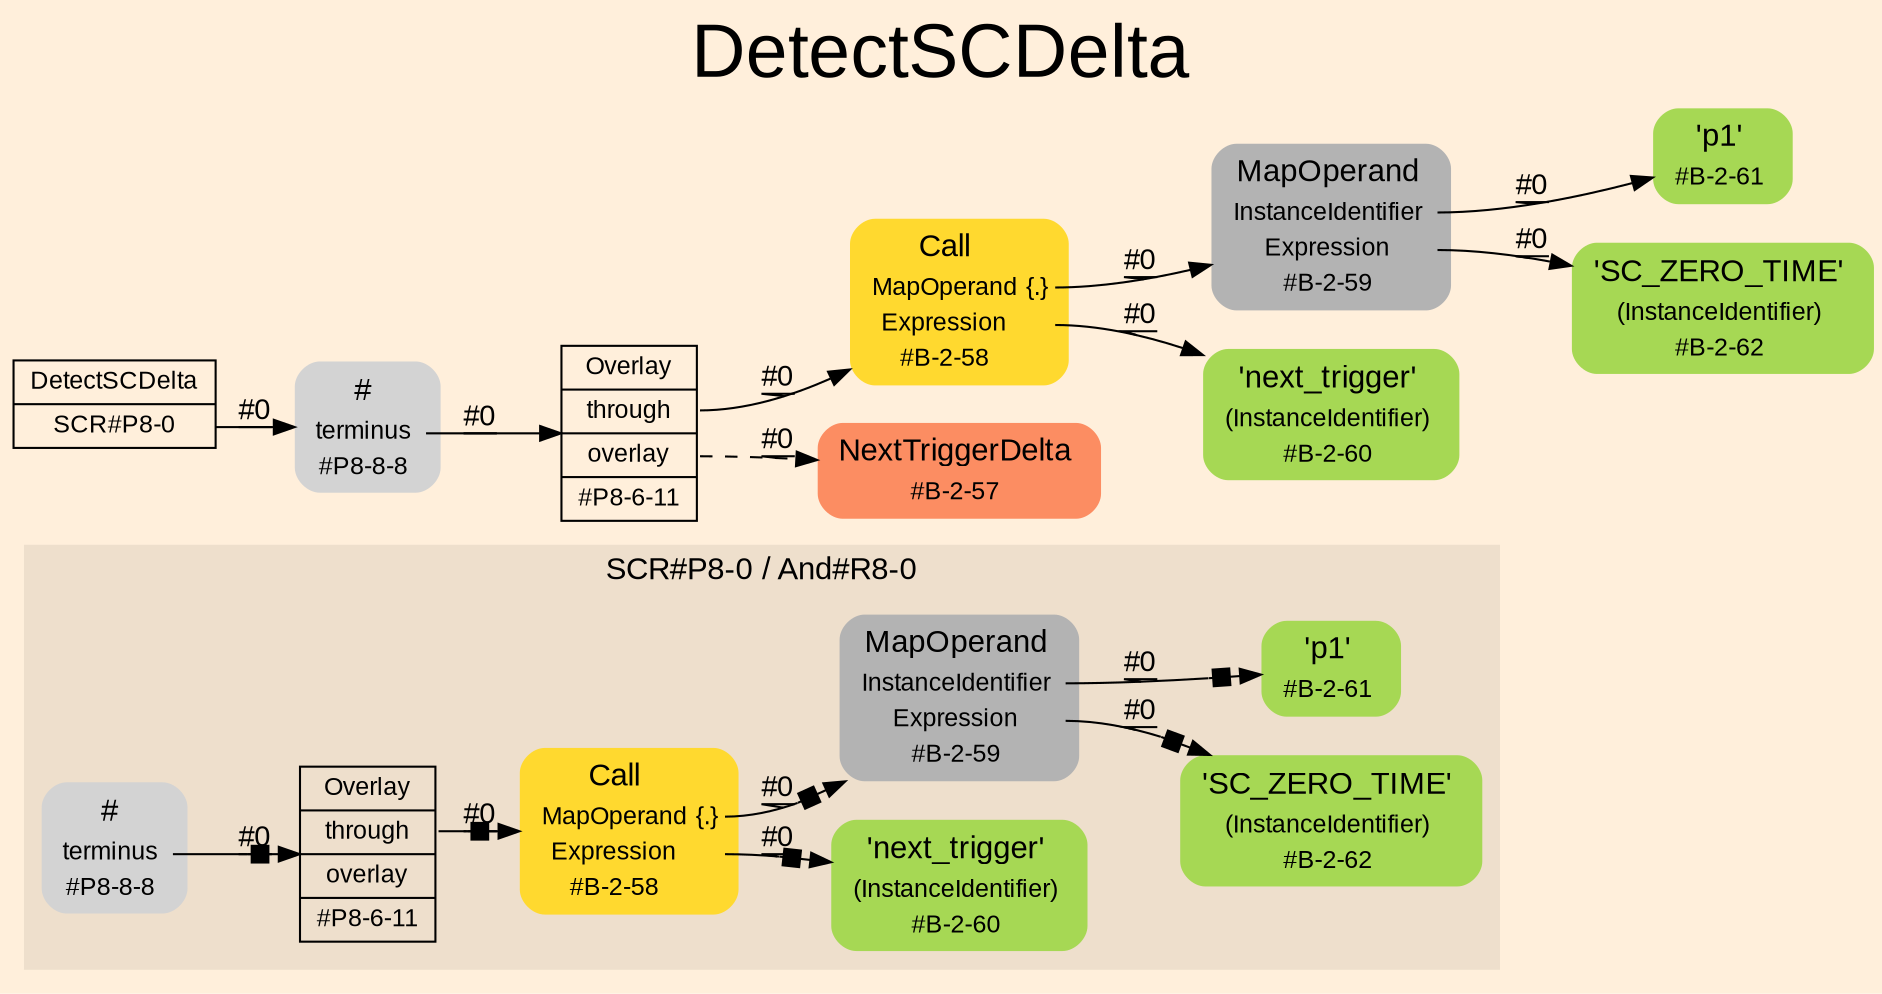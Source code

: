 digraph "DetectSCDelta" {
label = "DetectSCDelta"
labelloc = t
fontsize = "36"
graph [
    rankdir = "LR"
    ranksep = 0.3
    bgcolor = antiquewhite1
    color = black
    fontcolor = black
    fontname = "Arial"
];
node [
    fontname = "Arial"
];
edge [
    fontname = "Arial"
];

// -------------------- figure And#R8-0 --------------------
// -------- region And#R8-0 ----------
subgraph "clusterAnd#R8-0" {
    label = "SCR#P8-0 / And#R8-0"
    style = "filled"
    color = antiquewhite2
    fontsize = "15"
    "And#R8-0/#B-2-58" [
        // -------- block And#R8-0/#B-2-58 ----------
        shape = "plaintext"
        fillcolor = "/set28/6"
        label = <<TABLE BORDER="0" CELLBORDER="0" CELLSPACING="0">
         <TR><TD><FONT POINT-SIZE="15.0">Call</FONT></TD><TD></TD></TR>
         <TR><TD>MapOperand</TD><TD PORT="port0">{.}</TD></TR>
         <TR><TD>Expression</TD><TD PORT="port1"></TD></TR>
         <TR><TD>#B-2-58</TD><TD PORT="port2"></TD></TR>
        </TABLE>>
        style = "rounded,filled"
        fontsize = "12"
    ];
    
    "And#R8-0/#B-2-59" [
        // -------- block And#R8-0/#B-2-59 ----------
        shape = "plaintext"
        fillcolor = "/set28/8"
        label = <<TABLE BORDER="0" CELLBORDER="0" CELLSPACING="0">
         <TR><TD><FONT POINT-SIZE="15.0">MapOperand</FONT></TD><TD></TD></TR>
         <TR><TD>InstanceIdentifier</TD><TD PORT="port0"></TD></TR>
         <TR><TD>Expression</TD><TD PORT="port1"></TD></TR>
         <TR><TD>#B-2-59</TD><TD PORT="port2"></TD></TR>
        </TABLE>>
        style = "rounded,filled"
        fontsize = "12"
    ];
    
    "And#R8-0/#B-2-60" [
        // -------- block And#R8-0/#B-2-60 ----------
        shape = "plaintext"
        fillcolor = "/set28/5"
        label = <<TABLE BORDER="0" CELLBORDER="0" CELLSPACING="0">
         <TR><TD><FONT POINT-SIZE="15.0">'next_trigger'</FONT></TD><TD></TD></TR>
         <TR><TD>(InstanceIdentifier)</TD><TD PORT="port0"></TD></TR>
         <TR><TD>#B-2-60</TD><TD PORT="port1"></TD></TR>
        </TABLE>>
        style = "rounded,filled"
        fontsize = "12"
    ];
    
    "And#R8-0/#B-2-61" [
        // -------- block And#R8-0/#B-2-61 ----------
        shape = "plaintext"
        fillcolor = "/set28/5"
        label = <<TABLE BORDER="0" CELLBORDER="0" CELLSPACING="0">
         <TR><TD><FONT POINT-SIZE="15.0">'p1'</FONT></TD><TD></TD></TR>
         <TR><TD>#B-2-61</TD><TD PORT="port0"></TD></TR>
        </TABLE>>
        style = "rounded,filled"
        fontsize = "12"
    ];
    
    "And#R8-0/#B-2-62" [
        // -------- block And#R8-0/#B-2-62 ----------
        shape = "plaintext"
        fillcolor = "/set28/5"
        label = <<TABLE BORDER="0" CELLBORDER="0" CELLSPACING="0">
         <TR><TD><FONT POINT-SIZE="15.0">'SC_ZERO_TIME'</FONT></TD><TD></TD></TR>
         <TR><TD>(InstanceIdentifier)</TD><TD PORT="port0"></TD></TR>
         <TR><TD>#B-2-62</TD><TD PORT="port1"></TD></TR>
        </TABLE>>
        style = "rounded,filled"
        fontsize = "12"
    ];
    
    "And#R8-0/#P8-6-11" [
        // -------- block And#R8-0/#P8-6-11 ----------
        shape = "record"
        fillcolor = antiquewhite2
        label = "<fixed> Overlay | <port0> through | <port1> overlay | <port2> #P8-6-11"
        style = "filled"
        fontsize = "12"
        color = black
        fontcolor = black
    ];
    
    "And#R8-0/#P8-8-8" [
        // -------- block And#R8-0/#P8-8-8 ----------
        shape = "plaintext"
        label = <<TABLE BORDER="0" CELLBORDER="0" CELLSPACING="0">
         <TR><TD><FONT POINT-SIZE="15.0">#</FONT></TD><TD></TD></TR>
         <TR><TD>terminus</TD><TD PORT="port0"></TD></TR>
         <TR><TD>#P8-8-8</TD><TD PORT="port1"></TD></TR>
        </TABLE>>
        style = "rounded,filled"
        fontsize = "12"
    ];
    
}

"And#R8-0/#B-2-58":port0 -> "And#R8-0/#B-2-59" [
    arrowhead="normalnonebox"
    label = "#0"
    decorate = true
    color = black
    fontcolor = black
];

"And#R8-0/#B-2-58":port1 -> "And#R8-0/#B-2-60" [
    arrowhead="normalnonebox"
    label = "#0"
    decorate = true
    color = black
    fontcolor = black
];

"And#R8-0/#B-2-59":port0 -> "And#R8-0/#B-2-61" [
    arrowhead="normalnonebox"
    label = "#0"
    decorate = true
    color = black
    fontcolor = black
];

"And#R8-0/#B-2-59":port1 -> "And#R8-0/#B-2-62" [
    arrowhead="normalnonebox"
    label = "#0"
    decorate = true
    color = black
    fontcolor = black
];

"And#R8-0/#P8-6-11":port0 -> "And#R8-0/#B-2-58" [
    arrowhead="normalnonebox"
    label = "#0"
    decorate = true
    color = black
    fontcolor = black
];

"And#R8-0/#P8-8-8":port0 -> "And#R8-0/#P8-6-11" [
    arrowhead="normalnonebox"
    label = "#0"
    decorate = true
    color = black
    fontcolor = black
];


// -------------------- transformation figure --------------------
"CR#P8-0" [
    // -------- block CR#P8-0 ----------
    shape = "record"
    fillcolor = antiquewhite1
    label = "<fixed> DetectSCDelta | <port0> SCR#P8-0"
    style = "filled"
    fontsize = "12"
    color = black
    fontcolor = black
];

"#P8-8-8" [
    // -------- block #P8-8-8 ----------
    shape = "plaintext"
    label = <<TABLE BORDER="0" CELLBORDER="0" CELLSPACING="0">
     <TR><TD><FONT POINT-SIZE="15.0">#</FONT></TD><TD></TD></TR>
     <TR><TD>terminus</TD><TD PORT="port0"></TD></TR>
     <TR><TD>#P8-8-8</TD><TD PORT="port1"></TD></TR>
    </TABLE>>
    style = "rounded,filled"
    fontsize = "12"
];

"#P8-6-11" [
    // -------- block #P8-6-11 ----------
    shape = "record"
    fillcolor = antiquewhite1
    label = "<fixed> Overlay | <port0> through | <port1> overlay | <port2> #P8-6-11"
    style = "filled"
    fontsize = "12"
    color = black
    fontcolor = black
];

"#B-2-58" [
    // -------- block #B-2-58 ----------
    shape = "plaintext"
    fillcolor = "/set28/6"
    label = <<TABLE BORDER="0" CELLBORDER="0" CELLSPACING="0">
     <TR><TD><FONT POINT-SIZE="15.0">Call</FONT></TD><TD></TD></TR>
     <TR><TD>MapOperand</TD><TD PORT="port0">{.}</TD></TR>
     <TR><TD>Expression</TD><TD PORT="port1"></TD></TR>
     <TR><TD>#B-2-58</TD><TD PORT="port2"></TD></TR>
    </TABLE>>
    style = "rounded,filled"
    fontsize = "12"
];

"#B-2-59" [
    // -------- block #B-2-59 ----------
    shape = "plaintext"
    fillcolor = "/set28/8"
    label = <<TABLE BORDER="0" CELLBORDER="0" CELLSPACING="0">
     <TR><TD><FONT POINT-SIZE="15.0">MapOperand</FONT></TD><TD></TD></TR>
     <TR><TD>InstanceIdentifier</TD><TD PORT="port0"></TD></TR>
     <TR><TD>Expression</TD><TD PORT="port1"></TD></TR>
     <TR><TD>#B-2-59</TD><TD PORT="port2"></TD></TR>
    </TABLE>>
    style = "rounded,filled"
    fontsize = "12"
];

"#B-2-61" [
    // -------- block #B-2-61 ----------
    shape = "plaintext"
    fillcolor = "/set28/5"
    label = <<TABLE BORDER="0" CELLBORDER="0" CELLSPACING="0">
     <TR><TD><FONT POINT-SIZE="15.0">'p1'</FONT></TD><TD></TD></TR>
     <TR><TD>#B-2-61</TD><TD PORT="port0"></TD></TR>
    </TABLE>>
    style = "rounded,filled"
    fontsize = "12"
];

"#B-2-62" [
    // -------- block #B-2-62 ----------
    shape = "plaintext"
    fillcolor = "/set28/5"
    label = <<TABLE BORDER="0" CELLBORDER="0" CELLSPACING="0">
     <TR><TD><FONT POINT-SIZE="15.0">'SC_ZERO_TIME'</FONT></TD><TD></TD></TR>
     <TR><TD>(InstanceIdentifier)</TD><TD PORT="port0"></TD></TR>
     <TR><TD>#B-2-62</TD><TD PORT="port1"></TD></TR>
    </TABLE>>
    style = "rounded,filled"
    fontsize = "12"
];

"#B-2-60" [
    // -------- block #B-2-60 ----------
    shape = "plaintext"
    fillcolor = "/set28/5"
    label = <<TABLE BORDER="0" CELLBORDER="0" CELLSPACING="0">
     <TR><TD><FONT POINT-SIZE="15.0">'next_trigger'</FONT></TD><TD></TD></TR>
     <TR><TD>(InstanceIdentifier)</TD><TD PORT="port0"></TD></TR>
     <TR><TD>#B-2-60</TD><TD PORT="port1"></TD></TR>
    </TABLE>>
    style = "rounded,filled"
    fontsize = "12"
];

"#B-2-57" [
    // -------- block #B-2-57 ----------
    shape = "plaintext"
    fillcolor = "/set28/2"
    label = <<TABLE BORDER="0" CELLBORDER="0" CELLSPACING="0">
     <TR><TD><FONT POINT-SIZE="15.0">NextTriggerDelta</FONT></TD><TD></TD></TR>
     <TR><TD>#B-2-57</TD><TD PORT="port0"></TD></TR>
    </TABLE>>
    style = "rounded,filled"
    fontsize = "12"
];

"CR#P8-0":port0 -> "#P8-8-8" [
    label = "#0"
    decorate = true
    color = black
    fontcolor = black
];

"#P8-8-8":port0 -> "#P8-6-11" [
    label = "#0"
    decorate = true
    color = black
    fontcolor = black
];

"#P8-6-11":port0 -> "#B-2-58" [
    label = "#0"
    decorate = true
    color = black
    fontcolor = black
];

"#P8-6-11":port1 -> "#B-2-57" [
    style="dashed"
    label = "#0"
    decorate = true
    color = black
    fontcolor = black
];

"#B-2-58":port0 -> "#B-2-59" [
    label = "#0"
    decorate = true
    color = black
    fontcolor = black
];

"#B-2-58":port1 -> "#B-2-60" [
    label = "#0"
    decorate = true
    color = black
    fontcolor = black
];

"#B-2-59":port0 -> "#B-2-61" [
    label = "#0"
    decorate = true
    color = black
    fontcolor = black
];

"#B-2-59":port1 -> "#B-2-62" [
    label = "#0"
    decorate = true
    color = black
    fontcolor = black
];


}
